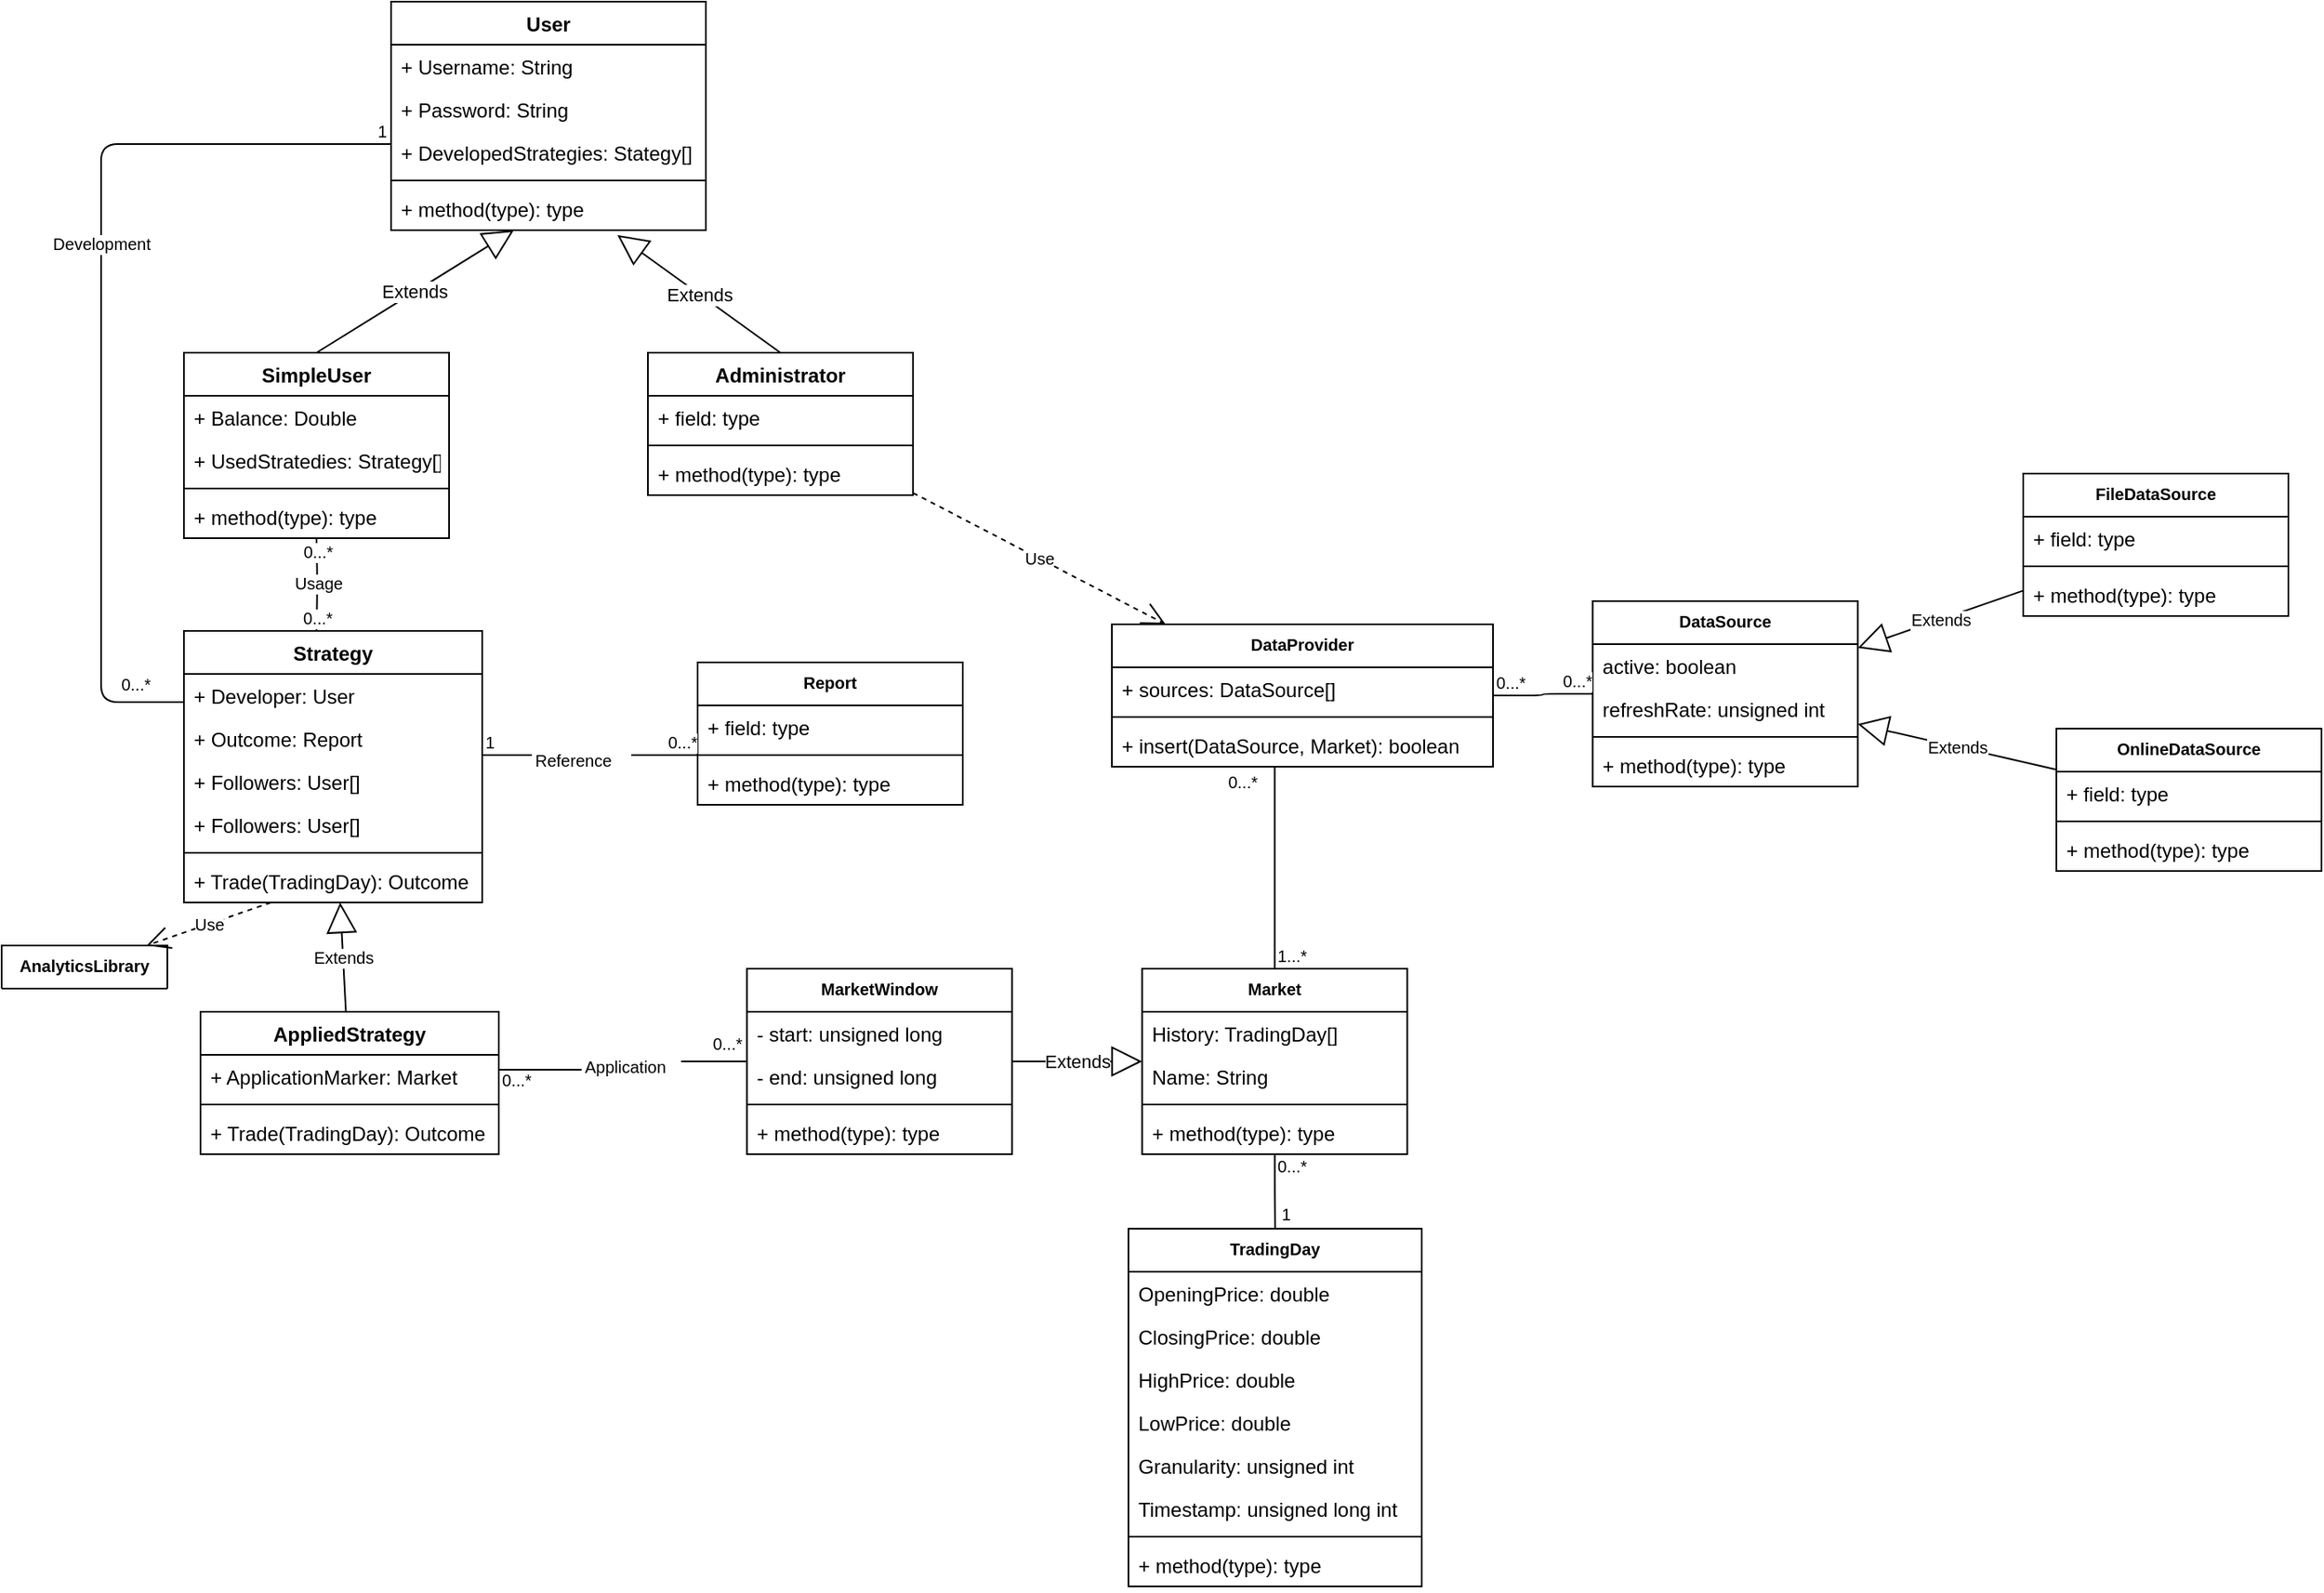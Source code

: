 <mxfile version="12.1.0" type="device" pages="1"><diagram id="v5j99fxaCt-rGzSb6MHj" name="Page-1"><mxGraphModel dx="1220" dy="713" grid="1" gridSize="10" guides="1" tooltips="1" connect="1" arrows="1" fold="1" page="1" pageScale="1" pageWidth="827" pageHeight="1169" math="0" shadow="0"><root><mxCell id="0"/><mxCell id="1" parent="0"/><mxCell id="GjZFAESUipkXRsJWzybH-46" value="" style="endArrow=none;html=1;edgeStyle=orthogonalEdgeStyle;fontSize=10;" parent="1" source="GjZFAESUipkXRsJWzybH-60" target="UcMuGA874gBzeVXGO4QP-2" edge="1"><mxGeometry relative="1" as="geometry"><mxPoint x="380" y="552" as="sourcePoint"/><mxPoint x="590" y="740" as="targetPoint"/><Array as="points"><mxPoint x="610" y="726"/><mxPoint x="610" y="726"/></Array></mxGeometry></mxCell><mxCell id="GjZFAESUipkXRsJWzybH-48" value="0...*" style="resizable=0;html=1;align=right;verticalAlign=bottom;labelBackgroundColor=#ffffff;fontSize=10;" parent="GjZFAESUipkXRsJWzybH-46" connectable="0" vertex="1"><mxGeometry x="1" relative="1" as="geometry"><mxPoint x="-3" y="-3" as="offset"/></mxGeometry></mxCell><mxCell id="GjZFAESUipkXRsJWzybH-1" value="User" style="swimlane;fontStyle=1;align=center;verticalAlign=top;childLayout=stackLayout;horizontal=1;startSize=26;horizontalStack=0;resizeParent=1;resizeParentMax=0;resizeLast=0;collapsible=1;marginBottom=0;" parent="1" vertex="1"><mxGeometry x="425" y="86" width="190" height="138" as="geometry"/></mxCell><mxCell id="GjZFAESUipkXRsJWzybH-2" value="+ Username: String" style="text;strokeColor=none;fillColor=none;align=left;verticalAlign=top;spacingLeft=4;spacingRight=4;overflow=hidden;rotatable=0;points=[[0,0.5],[1,0.5]];portConstraint=eastwest;" parent="GjZFAESUipkXRsJWzybH-1" vertex="1"><mxGeometry y="26" width="190" height="26" as="geometry"/></mxCell><mxCell id="GjZFAESUipkXRsJWzybH-79" value="+ Password: String" style="text;strokeColor=none;fillColor=none;align=left;verticalAlign=top;spacingLeft=4;spacingRight=4;overflow=hidden;rotatable=0;points=[[0,0.5],[1,0.5]];portConstraint=eastwest;" parent="GjZFAESUipkXRsJWzybH-1" vertex="1"><mxGeometry y="52" width="190" height="26" as="geometry"/></mxCell><mxCell id="GjZFAESUipkXRsJWzybH-81" value="+ DevelopedStrategies: Stategy[]" style="text;strokeColor=none;fillColor=none;align=left;verticalAlign=top;spacingLeft=4;spacingRight=4;overflow=hidden;rotatable=0;points=[[0,0.5],[1,0.5]];portConstraint=eastwest;" parent="GjZFAESUipkXRsJWzybH-1" vertex="1"><mxGeometry y="78" width="190" height="26" as="geometry"/></mxCell><mxCell id="GjZFAESUipkXRsJWzybH-3" value="" style="line;strokeWidth=1;fillColor=none;align=left;verticalAlign=middle;spacingTop=-1;spacingLeft=3;spacingRight=3;rotatable=0;labelPosition=right;points=[];portConstraint=eastwest;" parent="GjZFAESUipkXRsJWzybH-1" vertex="1"><mxGeometry y="104" width="190" height="8" as="geometry"/></mxCell><mxCell id="GjZFAESUipkXRsJWzybH-4" value="+ method(type): type" style="text;strokeColor=none;fillColor=none;align=left;verticalAlign=top;spacingLeft=4;spacingRight=4;overflow=hidden;rotatable=0;points=[[0,0.5],[1,0.5]];portConstraint=eastwest;" parent="GjZFAESUipkXRsJWzybH-1" vertex="1"><mxGeometry y="112" width="190" height="26" as="geometry"/></mxCell><mxCell id="GjZFAESUipkXRsJWzybH-5" value="SimpleUser" style="swimlane;fontStyle=1;align=center;verticalAlign=top;childLayout=stackLayout;horizontal=1;startSize=26;horizontalStack=0;resizeParent=1;resizeParentMax=0;resizeLast=0;collapsible=1;marginBottom=0;" parent="1" vertex="1"><mxGeometry x="300" y="298" width="160" height="112" as="geometry"/></mxCell><mxCell id="GjZFAESUipkXRsJWzybH-6" value="+ Balance: Double" style="text;strokeColor=none;fillColor=none;align=left;verticalAlign=top;spacingLeft=4;spacingRight=4;overflow=hidden;rotatable=0;points=[[0,0.5],[1,0.5]];portConstraint=eastwest;" parent="GjZFAESUipkXRsJWzybH-5" vertex="1"><mxGeometry y="26" width="160" height="26" as="geometry"/></mxCell><mxCell id="GjZFAESUipkXRsJWzybH-82" value="+ UsedStratedies: Strategy[]" style="text;strokeColor=none;fillColor=none;align=left;verticalAlign=top;spacingLeft=4;spacingRight=4;overflow=hidden;rotatable=0;points=[[0,0.5],[1,0.5]];portConstraint=eastwest;" parent="GjZFAESUipkXRsJWzybH-5" vertex="1"><mxGeometry y="52" width="160" height="26" as="geometry"/></mxCell><mxCell id="GjZFAESUipkXRsJWzybH-7" value="" style="line;strokeWidth=1;fillColor=none;align=left;verticalAlign=middle;spacingTop=-1;spacingLeft=3;spacingRight=3;rotatable=0;labelPosition=right;points=[];portConstraint=eastwest;" parent="GjZFAESUipkXRsJWzybH-5" vertex="1"><mxGeometry y="78" width="160" height="8" as="geometry"/></mxCell><mxCell id="GjZFAESUipkXRsJWzybH-8" value="+ method(type): type" style="text;strokeColor=none;fillColor=none;align=left;verticalAlign=top;spacingLeft=4;spacingRight=4;overflow=hidden;rotatable=0;points=[[0,0.5],[1,0.5]];portConstraint=eastwest;" parent="GjZFAESUipkXRsJWzybH-5" vertex="1"><mxGeometry y="86" width="160" height="26" as="geometry"/></mxCell><mxCell id="GjZFAESUipkXRsJWzybH-9" value="Administrator" style="swimlane;fontStyle=1;align=center;verticalAlign=top;childLayout=stackLayout;horizontal=1;startSize=26;horizontalStack=0;resizeParent=1;resizeParentMax=0;resizeLast=0;collapsible=1;marginBottom=0;" parent="1" vertex="1"><mxGeometry x="580" y="298" width="160" height="86" as="geometry"/></mxCell><mxCell id="GjZFAESUipkXRsJWzybH-10" value="+ field: type" style="text;strokeColor=none;fillColor=none;align=left;verticalAlign=top;spacingLeft=4;spacingRight=4;overflow=hidden;rotatable=0;points=[[0,0.5],[1,0.5]];portConstraint=eastwest;" parent="GjZFAESUipkXRsJWzybH-9" vertex="1"><mxGeometry y="26" width="160" height="26" as="geometry"/></mxCell><mxCell id="GjZFAESUipkXRsJWzybH-11" value="" style="line;strokeWidth=1;fillColor=none;align=left;verticalAlign=middle;spacingTop=-1;spacingLeft=3;spacingRight=3;rotatable=0;labelPosition=right;points=[];portConstraint=eastwest;" parent="GjZFAESUipkXRsJWzybH-9" vertex="1"><mxGeometry y="52" width="160" height="8" as="geometry"/></mxCell><mxCell id="GjZFAESUipkXRsJWzybH-12" value="+ method(type): type" style="text;strokeColor=none;fillColor=none;align=left;verticalAlign=top;spacingLeft=4;spacingRight=4;overflow=hidden;rotatable=0;points=[[0,0.5],[1,0.5]];portConstraint=eastwest;" parent="GjZFAESUipkXRsJWzybH-9" vertex="1"><mxGeometry y="60" width="160" height="26" as="geometry"/></mxCell><mxCell id="GjZFAESUipkXRsJWzybH-15" value="Extends" style="endArrow=block;endSize=16;endFill=0;html=1;exitX=0.5;exitY=0;exitDx=0;exitDy=0;" parent="1" source="GjZFAESUipkXRsJWzybH-5" target="GjZFAESUipkXRsJWzybH-4" edge="1"><mxGeometry width="160" relative="1" as="geometry"><mxPoint x="270" y="416" as="sourcePoint"/><mxPoint x="430" y="416" as="targetPoint"/></mxGeometry></mxCell><mxCell id="GjZFAESUipkXRsJWzybH-16" value="Extends" style="endArrow=block;endSize=16;endFill=0;html=1;exitX=0.5;exitY=0;exitDx=0;exitDy=0;entryX=0.719;entryY=1.115;entryDx=0;entryDy=0;entryPerimeter=0;" parent="1" source="GjZFAESUipkXRsJWzybH-9" target="GjZFAESUipkXRsJWzybH-4" edge="1"><mxGeometry width="160" relative="1" as="geometry"><mxPoint x="360" y="312" as="sourcePoint"/><mxPoint x="519.292" y="212" as="targetPoint"/></mxGeometry></mxCell><mxCell id="GjZFAESUipkXRsJWzybH-17" value="Strategy" style="swimlane;fontStyle=1;align=center;verticalAlign=top;childLayout=stackLayout;horizontal=1;startSize=26;horizontalStack=0;resizeParent=1;resizeParentMax=0;resizeLast=0;collapsible=1;marginBottom=0;" parent="1" vertex="1"><mxGeometry x="300" y="466" width="180" height="164" as="geometry"/></mxCell><mxCell id="GjZFAESUipkXRsJWzybH-18" value="+ Developer: User" style="text;strokeColor=none;fillColor=none;align=left;verticalAlign=top;spacingLeft=4;spacingRight=4;overflow=hidden;rotatable=0;points=[[0,0.5],[1,0.5]];portConstraint=eastwest;" parent="GjZFAESUipkXRsJWzybH-17" vertex="1"><mxGeometry y="26" width="180" height="26" as="geometry"/></mxCell><mxCell id="GjZFAESUipkXRsJWzybH-83" value="+ Outcome: Report" style="text;strokeColor=none;fillColor=none;align=left;verticalAlign=top;spacingLeft=4;spacingRight=4;overflow=hidden;rotatable=0;points=[[0,0.5],[1,0.5]];portConstraint=eastwest;" parent="GjZFAESUipkXRsJWzybH-17" vertex="1"><mxGeometry y="52" width="180" height="26" as="geometry"/></mxCell><mxCell id="GjZFAESUipkXRsJWzybH-84" value="+ Followers: User[]" style="text;strokeColor=none;fillColor=none;align=left;verticalAlign=top;spacingLeft=4;spacingRight=4;overflow=hidden;rotatable=0;points=[[0,0.5],[1,0.5]];portConstraint=eastwest;" parent="GjZFAESUipkXRsJWzybH-17" vertex="1"><mxGeometry y="78" width="180" height="26" as="geometry"/></mxCell><mxCell id="GjZFAESUipkXRsJWzybH-85" value="+ Followers: User[]" style="text;strokeColor=none;fillColor=none;align=left;verticalAlign=top;spacingLeft=4;spacingRight=4;overflow=hidden;rotatable=0;points=[[0,0.5],[1,0.5]];portConstraint=eastwest;" parent="GjZFAESUipkXRsJWzybH-17" vertex="1"><mxGeometry y="104" width="180" height="26" as="geometry"/></mxCell><mxCell id="GjZFAESUipkXRsJWzybH-19" value="" style="line;strokeWidth=1;fillColor=none;align=left;verticalAlign=middle;spacingTop=-1;spacingLeft=3;spacingRight=3;rotatable=0;labelPosition=right;points=[];portConstraint=eastwest;" parent="GjZFAESUipkXRsJWzybH-17" vertex="1"><mxGeometry y="130" width="180" height="8" as="geometry"/></mxCell><mxCell id="GjZFAESUipkXRsJWzybH-20" value="+ Trade(TradingDay): Outcome" style="text;strokeColor=none;fillColor=none;align=left;verticalAlign=top;spacingLeft=4;spacingRight=4;overflow=hidden;rotatable=0;points=[[0,0.5],[1,0.5]];portConstraint=eastwest;" parent="GjZFAESUipkXRsJWzybH-17" vertex="1"><mxGeometry y="138" width="180" height="26" as="geometry"/></mxCell><mxCell id="GjZFAESUipkXRsJWzybH-31" value="" style="group" parent="1" vertex="1" connectable="0"><mxGeometry x="320" y="416" as="geometry"/></mxCell><mxCell id="GjZFAESUipkXRsJWzybH-37" value="" style="endArrow=none;html=1;edgeStyle=orthogonalEdgeStyle;exitX=0.75;exitY=0;exitDx=0;exitDy=0;" parent="1" target="GjZFAESUipkXRsJWzybH-5" edge="1"><mxGeometry relative="1" as="geometry"><mxPoint x="380" y="466" as="sourcePoint"/><mxPoint x="380" y="426" as="targetPoint"/><Array as="points"/></mxGeometry></mxCell><mxCell id="GjZFAESUipkXRsJWzybH-38" value="0...*" style="resizable=0;html=1;align=left;verticalAlign=bottom;labelBackgroundColor=#ffffff;fontSize=10;" parent="GjZFAESUipkXRsJWzybH-37" connectable="0" vertex="1"><mxGeometry x="-1" relative="1" as="geometry"><mxPoint x="-10" as="offset"/></mxGeometry></mxCell><mxCell id="GjZFAESUipkXRsJWzybH-39" value="0...*" style="resizable=0;html=1;align=right;verticalAlign=bottom;labelBackgroundColor=#ffffff;fontSize=10;" parent="GjZFAESUipkXRsJWzybH-37" connectable="0" vertex="1"><mxGeometry x="1" relative="1" as="geometry"><mxPoint x="10" y="16" as="offset"/></mxGeometry></mxCell><mxCell id="GjZFAESUipkXRsJWzybH-40" value="Usage" style="text;html=1;resizable=0;points=[];align=center;verticalAlign=middle;labelBackgroundColor=#ffffff;fontSize=10;" parent="GjZFAESUipkXRsJWzybH-37" vertex="1" connectable="0"><mxGeometry x="-0.163" relative="1" as="geometry"><mxPoint y="-6" as="offset"/></mxGeometry></mxCell><mxCell id="GjZFAESUipkXRsJWzybH-41" value="Market" style="swimlane;fontStyle=1;align=center;verticalAlign=top;childLayout=stackLayout;horizontal=1;startSize=26;horizontalStack=0;resizeParent=1;resizeParentMax=0;resizeLast=0;collapsible=1;marginBottom=0;fontSize=10;" parent="1" vertex="1"><mxGeometry x="878.259" y="670" width="160" height="112" as="geometry"/></mxCell><mxCell id="GjZFAESUipkXRsJWzybH-42" value="History: TradingDay[]" style="text;strokeColor=none;fillColor=none;align=left;verticalAlign=top;spacingLeft=4;spacingRight=4;overflow=hidden;rotatable=0;points=[[0,0.5],[1,0.5]];portConstraint=eastwest;" parent="GjZFAESUipkXRsJWzybH-41" vertex="1"><mxGeometry y="26" width="160" height="26" as="geometry"/></mxCell><mxCell id="GjZFAESUipkXRsJWzybH-126" value="Name: String" style="text;strokeColor=none;fillColor=none;align=left;verticalAlign=top;spacingLeft=4;spacingRight=4;overflow=hidden;rotatable=0;points=[[0,0.5],[1,0.5]];portConstraint=eastwest;" parent="GjZFAESUipkXRsJWzybH-41" vertex="1"><mxGeometry y="52" width="160" height="26" as="geometry"/></mxCell><mxCell id="GjZFAESUipkXRsJWzybH-43" value="" style="line;strokeWidth=1;fillColor=none;align=left;verticalAlign=middle;spacingTop=-1;spacingLeft=3;spacingRight=3;rotatable=0;labelPosition=right;points=[];portConstraint=eastwest;" parent="GjZFAESUipkXRsJWzybH-41" vertex="1"><mxGeometry y="78" width="160" height="8" as="geometry"/></mxCell><mxCell id="GjZFAESUipkXRsJWzybH-44" value="+ method(type): type" style="text;strokeColor=none;fillColor=none;align=left;verticalAlign=top;spacingLeft=4;spacingRight=4;overflow=hidden;rotatable=0;points=[[0,0.5],[1,0.5]];portConstraint=eastwest;" parent="GjZFAESUipkXRsJWzybH-41" vertex="1"><mxGeometry y="86" width="160" height="26" as="geometry"/></mxCell><mxCell id="GjZFAESUipkXRsJWzybH-49" value="Report" style="swimlane;fontStyle=1;align=center;verticalAlign=top;childLayout=stackLayout;horizontal=1;startSize=26;horizontalStack=0;resizeParent=1;resizeParentMax=0;resizeLast=0;collapsible=1;marginBottom=0;fontSize=10;" parent="1" vertex="1"><mxGeometry x="610" y="485" width="160" height="86" as="geometry"/></mxCell><mxCell id="GjZFAESUipkXRsJWzybH-50" value="+ field: type" style="text;strokeColor=none;fillColor=none;align=left;verticalAlign=top;spacingLeft=4;spacingRight=4;overflow=hidden;rotatable=0;points=[[0,0.5],[1,0.5]];portConstraint=eastwest;" parent="GjZFAESUipkXRsJWzybH-49" vertex="1"><mxGeometry y="26" width="160" height="26" as="geometry"/></mxCell><mxCell id="GjZFAESUipkXRsJWzybH-51" value="" style="line;strokeWidth=1;fillColor=none;align=left;verticalAlign=middle;spacingTop=-1;spacingLeft=3;spacingRight=3;rotatable=0;labelPosition=right;points=[];portConstraint=eastwest;" parent="GjZFAESUipkXRsJWzybH-49" vertex="1"><mxGeometry y="52" width="160" height="8" as="geometry"/></mxCell><mxCell id="GjZFAESUipkXRsJWzybH-52" value="+ method(type): type" style="text;strokeColor=none;fillColor=none;align=left;verticalAlign=top;spacingLeft=4;spacingRight=4;overflow=hidden;rotatable=0;points=[[0,0.5],[1,0.5]];portConstraint=eastwest;" parent="GjZFAESUipkXRsJWzybH-49" vertex="1"><mxGeometry y="60" width="160" height="26" as="geometry"/></mxCell><mxCell id="GjZFAESUipkXRsJWzybH-53" value="" style="endArrow=none;html=1;edgeStyle=orthogonalEdgeStyle;fontSize=10;entryX=0;entryY=0.5;entryDx=0;entryDy=0;entryPerimeter=0;" parent="1" source="GjZFAESUipkXRsJWzybH-59" target="GjZFAESUipkXRsJWzybH-51" edge="1"><mxGeometry relative="1" as="geometry"><mxPoint x="460" y="518" as="sourcePoint"/><mxPoint x="570" y="518" as="targetPoint"/></mxGeometry></mxCell><mxCell id="GjZFAESUipkXRsJWzybH-55" value="0...*" style="resizable=0;html=1;align=right;verticalAlign=bottom;labelBackgroundColor=#ffffff;fontSize=10;" parent="GjZFAESUipkXRsJWzybH-53" connectable="0" vertex="1"><mxGeometry x="1" relative="1" as="geometry"/></mxCell><mxCell id="GjZFAESUipkXRsJWzybH-66" value="DataProvider" style="swimlane;fontStyle=1;align=center;verticalAlign=top;childLayout=stackLayout;horizontal=1;startSize=26;horizontalStack=0;resizeParent=1;resizeParentMax=0;resizeLast=0;collapsible=1;marginBottom=0;fillColor=#ffffff;fontSize=10;" parent="1" vertex="1"><mxGeometry x="860" y="462" width="230" height="86" as="geometry"/></mxCell><mxCell id="GjZFAESUipkXRsJWzybH-67" value="+ sources: DataSource[]" style="text;strokeColor=none;fillColor=none;align=left;verticalAlign=top;spacingLeft=4;spacingRight=4;overflow=hidden;rotatable=0;points=[[0,0.5],[1,0.5]];portConstraint=eastwest;" parent="GjZFAESUipkXRsJWzybH-66" vertex="1"><mxGeometry y="26" width="230" height="26" as="geometry"/></mxCell><mxCell id="GjZFAESUipkXRsJWzybH-68" value="" style="line;strokeWidth=1;fillColor=none;align=left;verticalAlign=middle;spacingTop=-1;spacingLeft=3;spacingRight=3;rotatable=0;labelPosition=right;points=[];portConstraint=eastwest;" parent="GjZFAESUipkXRsJWzybH-66" vertex="1"><mxGeometry y="52" width="230" height="8" as="geometry"/></mxCell><mxCell id="GjZFAESUipkXRsJWzybH-69" value="+ insert(DataSource, Market): boolean" style="text;strokeColor=none;fillColor=none;align=left;verticalAlign=top;spacingLeft=4;spacingRight=4;overflow=hidden;rotatable=0;points=[[0,0.5],[1,0.5]];portConstraint=eastwest;" parent="GjZFAESUipkXRsJWzybH-66" vertex="1"><mxGeometry y="60" width="230" height="26" as="geometry"/></mxCell><mxCell id="GjZFAESUipkXRsJWzybH-73" value="" style="endArrow=none;html=1;edgeStyle=orthogonalEdgeStyle;fontSize=10;" parent="1" source="GjZFAESUipkXRsJWzybH-41" target="GjZFAESUipkXRsJWzybH-66" edge="1"><mxGeometry relative="1" as="geometry"><mxPoint x="700" y="786" as="sourcePoint"/><mxPoint x="860.0" y="786" as="targetPoint"/><Array as="points"><mxPoint x="940" y="729"/></Array></mxGeometry></mxCell><mxCell id="GjZFAESUipkXRsJWzybH-74" value="1...*" style="resizable=0;html=1;align=left;verticalAlign=bottom;labelBackgroundColor=#ffffff;fontSize=10;" parent="GjZFAESUipkXRsJWzybH-73" connectable="0" vertex="1"><mxGeometry x="-1" relative="1" as="geometry"/></mxCell><mxCell id="GjZFAESUipkXRsJWzybH-75" value="0...*" style="resizable=0;html=1;align=right;verticalAlign=bottom;labelBackgroundColor=#ffffff;fontSize=10;" parent="GjZFAESUipkXRsJWzybH-73" connectable="0" vertex="1"><mxGeometry x="1" relative="1" as="geometry"><mxPoint x="-9.5" y="17.5" as="offset"/></mxGeometry></mxCell><mxCell id="GjZFAESUipkXRsJWzybH-23" value="" style="endArrow=none;html=1;edgeStyle=orthogonalEdgeStyle;" parent="1" source="GjZFAESUipkXRsJWzybH-1" target="GjZFAESUipkXRsJWzybH-17" edge="1"><mxGeometry relative="1" as="geometry"><mxPoint x="300" y="576" as="sourcePoint"/><mxPoint x="460" y="576" as="targetPoint"/><Array as="points"><mxPoint x="250" y="172"/><mxPoint x="250" y="509"/></Array></mxGeometry></mxCell><mxCell id="GjZFAESUipkXRsJWzybH-24" value="1" style="resizable=0;html=1;align=left;verticalAlign=bottom;labelBackgroundColor=#ffffff;fontSize=10;" parent="GjZFAESUipkXRsJWzybH-23" connectable="0" vertex="1"><mxGeometry x="-1" relative="1" as="geometry"><mxPoint x="-10" as="offset"/></mxGeometry></mxCell><mxCell id="GjZFAESUipkXRsJWzybH-25" value="0...*" style="resizable=0;html=1;align=right;verticalAlign=bottom;labelBackgroundColor=#ffffff;fontSize=10;" parent="GjZFAESUipkXRsJWzybH-23" connectable="0" vertex="1"><mxGeometry x="1" relative="1" as="geometry"><mxPoint x="-20" y="-3" as="offset"/></mxGeometry></mxCell><mxCell id="GjZFAESUipkXRsJWzybH-26" value="Development" style="text;html=1;resizable=0;points=[];align=center;verticalAlign=middle;labelBackgroundColor=#ffffff;fontSize=10;" parent="GjZFAESUipkXRsJWzybH-23" vertex="1" connectable="0"><mxGeometry x="-0.163" relative="1" as="geometry"><mxPoint as="offset"/></mxGeometry></mxCell><mxCell id="GjZFAESUipkXRsJWzybH-89" value="TradingDay" style="swimlane;fontStyle=1;align=center;verticalAlign=top;childLayout=stackLayout;horizontal=1;startSize=26;horizontalStack=0;resizeParent=1;resizeParentMax=0;resizeLast=0;collapsible=1;marginBottom=0;fontSize=10;" parent="1" vertex="1"><mxGeometry x="870" y="827" width="177" height="216" as="geometry"/></mxCell><mxCell id="GjZFAESUipkXRsJWzybH-90" value="OpeningPrice: double" style="text;strokeColor=none;fillColor=none;align=left;verticalAlign=top;spacingLeft=4;spacingRight=4;overflow=hidden;rotatable=0;points=[[0,0.5],[1,0.5]];portConstraint=eastwest;" parent="GjZFAESUipkXRsJWzybH-89" vertex="1"><mxGeometry y="26" width="177" height="26" as="geometry"/></mxCell><mxCell id="GjZFAESUipkXRsJWzybH-115" value="ClosingPrice: double" style="text;strokeColor=none;fillColor=none;align=left;verticalAlign=top;spacingLeft=4;spacingRight=4;overflow=hidden;rotatable=0;points=[[0,0.5],[1,0.5]];portConstraint=eastwest;" parent="GjZFAESUipkXRsJWzybH-89" vertex="1"><mxGeometry y="52" width="177" height="26" as="geometry"/></mxCell><mxCell id="GjZFAESUipkXRsJWzybH-116" value="HighPrice: double" style="text;strokeColor=none;fillColor=none;align=left;verticalAlign=top;spacingLeft=4;spacingRight=4;overflow=hidden;rotatable=0;points=[[0,0.5],[1,0.5]];portConstraint=eastwest;" parent="GjZFAESUipkXRsJWzybH-89" vertex="1"><mxGeometry y="78" width="177" height="26" as="geometry"/></mxCell><mxCell id="GjZFAESUipkXRsJWzybH-123" value="LowPrice: double" style="text;strokeColor=none;fillColor=none;align=left;verticalAlign=top;spacingLeft=4;spacingRight=4;overflow=hidden;rotatable=0;points=[[0,0.5],[1,0.5]];portConstraint=eastwest;" parent="GjZFAESUipkXRsJWzybH-89" vertex="1"><mxGeometry y="104" width="177" height="26" as="geometry"/></mxCell><mxCell id="GjZFAESUipkXRsJWzybH-124" value="Granularity: unsigned int" style="text;strokeColor=none;fillColor=none;align=left;verticalAlign=top;spacingLeft=4;spacingRight=4;overflow=hidden;rotatable=0;points=[[0,0.5],[1,0.5]];portConstraint=eastwest;" parent="GjZFAESUipkXRsJWzybH-89" vertex="1"><mxGeometry y="130" width="177" height="26" as="geometry"/></mxCell><mxCell id="GjZFAESUipkXRsJWzybH-125" value="Timestamp: unsigned long int" style="text;strokeColor=none;fillColor=none;align=left;verticalAlign=top;spacingLeft=4;spacingRight=4;overflow=hidden;rotatable=0;points=[[0,0.5],[1,0.5]];portConstraint=eastwest;" parent="GjZFAESUipkXRsJWzybH-89" vertex="1"><mxGeometry y="156" width="177" height="26" as="geometry"/></mxCell><mxCell id="GjZFAESUipkXRsJWzybH-91" value="" style="line;strokeWidth=1;fillColor=none;align=left;verticalAlign=middle;spacingTop=-1;spacingLeft=3;spacingRight=3;rotatable=0;labelPosition=right;points=[];portConstraint=eastwest;" parent="GjZFAESUipkXRsJWzybH-89" vertex="1"><mxGeometry y="182" width="177" height="8" as="geometry"/></mxCell><mxCell id="GjZFAESUipkXRsJWzybH-92" value="+ method(type): type" style="text;strokeColor=none;fillColor=none;align=left;verticalAlign=top;spacingLeft=4;spacingRight=4;overflow=hidden;rotatable=0;points=[[0,0.5],[1,0.5]];portConstraint=eastwest;" parent="GjZFAESUipkXRsJWzybH-89" vertex="1"><mxGeometry y="190" width="177" height="26" as="geometry"/></mxCell><mxCell id="GjZFAESUipkXRsJWzybH-93" value="Extends" style="endArrow=block;endSize=16;endFill=0;html=1;fontSize=10;" parent="1" source="GjZFAESUipkXRsJWzybH-94" target="GjZFAESUipkXRsJWzybH-17" edge="1"><mxGeometry width="160" relative="1" as="geometry"><mxPoint x="360" y="686" as="sourcePoint"/><mxPoint x="410" y="936" as="targetPoint"/></mxGeometry></mxCell><mxCell id="GjZFAESUipkXRsJWzybH-94" value="AppliedStrategy" style="swimlane;fontStyle=1;align=center;verticalAlign=top;childLayout=stackLayout;horizontal=1;startSize=26;horizontalStack=0;resizeParent=1;resizeParentMax=0;resizeLast=0;collapsible=1;marginBottom=0;" parent="1" vertex="1"><mxGeometry x="310" y="696" width="180" height="86" as="geometry"/></mxCell><mxCell id="GjZFAESUipkXRsJWzybH-95" value="+ ApplicationMarker: Market" style="text;strokeColor=none;fillColor=none;align=left;verticalAlign=top;spacingLeft=4;spacingRight=4;overflow=hidden;rotatable=0;points=[[0,0.5],[1,0.5]];portConstraint=eastwest;" parent="GjZFAESUipkXRsJWzybH-94" vertex="1"><mxGeometry y="26" width="180" height="26" as="geometry"/></mxCell><mxCell id="GjZFAESUipkXRsJWzybH-99" value="" style="line;strokeWidth=1;fillColor=none;align=left;verticalAlign=middle;spacingTop=-1;spacingLeft=3;spacingRight=3;rotatable=0;labelPosition=right;points=[];portConstraint=eastwest;" parent="GjZFAESUipkXRsJWzybH-94" vertex="1"><mxGeometry y="52" width="180" height="8" as="geometry"/></mxCell><mxCell id="GjZFAESUipkXRsJWzybH-100" value="+ Trade(TradingDay): Outcome" style="text;strokeColor=none;fillColor=none;align=left;verticalAlign=top;spacingLeft=4;spacingRight=4;overflow=hidden;rotatable=0;points=[[0,0.5],[1,0.5]];portConstraint=eastwest;" parent="GjZFAESUipkXRsJWzybH-94" vertex="1"><mxGeometry y="60" width="180" height="26" as="geometry"/></mxCell><mxCell id="GjZFAESUipkXRsJWzybH-102" value="" style="endArrow=none;html=1;edgeStyle=orthogonalEdgeStyle;fontSize=10;" parent="1" source="GjZFAESUipkXRsJWzybH-41" target="GjZFAESUipkXRsJWzybH-89" edge="1"><mxGeometry relative="1" as="geometry"><mxPoint x="438.5" y="937" as="sourcePoint"/><mxPoint x="598.5" y="937" as="targetPoint"/></mxGeometry></mxCell><mxCell id="GjZFAESUipkXRsJWzybH-103" value="0...*" style="resizable=0;html=1;align=left;verticalAlign=bottom;labelBackgroundColor=#ffffff;fontSize=10;" parent="GjZFAESUipkXRsJWzybH-102" connectable="0" vertex="1"><mxGeometry x="-1" relative="1" as="geometry"><mxPoint y="15" as="offset"/></mxGeometry></mxCell><mxCell id="GjZFAESUipkXRsJWzybH-104" value="1" style="resizable=0;html=1;align=right;verticalAlign=bottom;labelBackgroundColor=#ffffff;fontSize=10;" parent="GjZFAESUipkXRsJWzybH-102" connectable="0" vertex="1"><mxGeometry x="1" relative="1" as="geometry"><mxPoint x="10" as="offset"/></mxGeometry></mxCell><mxCell id="GjZFAESUipkXRsJWzybH-105" value="AnalyticsLibrary" style="swimlane;fontStyle=1;align=center;verticalAlign=top;childLayout=stackLayout;horizontal=1;startSize=26;horizontalStack=0;resizeParent=1;resizeParentMax=0;resizeLast=0;collapsible=1;marginBottom=0;fillColor=#ffffff;fontSize=10;" parent="1" vertex="1" collapsed="1"><mxGeometry x="190" y="656" width="100" height="26" as="geometry"><mxRectangle x="-230" y="538" width="160" height="86" as="alternateBounds"/></mxGeometry></mxCell><mxCell id="GjZFAESUipkXRsJWzybH-106" value="+ field: type" style="text;strokeColor=none;fillColor=none;align=left;verticalAlign=top;spacingLeft=4;spacingRight=4;overflow=hidden;rotatable=0;points=[[0,0.5],[1,0.5]];portConstraint=eastwest;" parent="GjZFAESUipkXRsJWzybH-105" vertex="1"><mxGeometry y="26" width="100" height="26" as="geometry"/></mxCell><mxCell id="GjZFAESUipkXRsJWzybH-107" value="" style="line;strokeWidth=1;fillColor=none;align=left;verticalAlign=middle;spacingTop=-1;spacingLeft=3;spacingRight=3;rotatable=0;labelPosition=right;points=[];portConstraint=eastwest;" parent="GjZFAESUipkXRsJWzybH-105" vertex="1"><mxGeometry y="52" width="100" height="8" as="geometry"/></mxCell><mxCell id="GjZFAESUipkXRsJWzybH-108" value="+ method(type): type" style="text;strokeColor=none;fillColor=none;align=left;verticalAlign=top;spacingLeft=4;spacingRight=4;overflow=hidden;rotatable=0;points=[[0,0.5],[1,0.5]];portConstraint=eastwest;" parent="GjZFAESUipkXRsJWzybH-105" vertex="1"><mxGeometry y="60" width="100" height="26" as="geometry"/></mxCell><mxCell id="GjZFAESUipkXRsJWzybH-113" value="Use" style="endArrow=open;endSize=12;dashed=1;html=1;fontSize=10;" parent="1" source="GjZFAESUipkXRsJWzybH-20" target="GjZFAESUipkXRsJWzybH-105" edge="1"><mxGeometry width="160" relative="1" as="geometry"><mxPoint x="125" y="547" as="sourcePoint"/><mxPoint x="285" y="547" as="targetPoint"/></mxGeometry></mxCell><mxCell id="GjZFAESUipkXRsJWzybH-128" value="Use" style="endArrow=open;endSize=12;dashed=1;html=1;fontSize=10;" parent="1" source="GjZFAESUipkXRsJWzybH-9" target="GjZFAESUipkXRsJWzybH-66" edge="1"><mxGeometry width="160" relative="1" as="geometry"><mxPoint x="790" y="376" as="sourcePoint"/><mxPoint x="950" y="376" as="targetPoint"/></mxGeometry></mxCell><mxCell id="GjZFAESUipkXRsJWzybH-129" value="DataSource" style="swimlane;fontStyle=1;align=center;verticalAlign=top;childLayout=stackLayout;horizontal=1;startSize=26;horizontalStack=0;resizeParent=1;resizeParentMax=0;resizeLast=0;collapsible=1;marginBottom=0;fillColor=#ffffff;fontSize=10;" parent="1" vertex="1"><mxGeometry x="1150.167" y="448" width="160" height="112" as="geometry"/></mxCell><mxCell id="GjZFAESUipkXRsJWzybH-130" value="active: boolean" style="text;strokeColor=none;fillColor=none;align=left;verticalAlign=top;spacingLeft=4;spacingRight=4;overflow=hidden;rotatable=0;points=[[0,0.5],[1,0.5]];portConstraint=eastwest;" parent="GjZFAESUipkXRsJWzybH-129" vertex="1"><mxGeometry y="26" width="160" height="26" as="geometry"/></mxCell><mxCell id="GjZFAESUipkXRsJWzybH-152" value="refreshRate: unsigned int" style="text;strokeColor=none;fillColor=none;align=left;verticalAlign=top;spacingLeft=4;spacingRight=4;overflow=hidden;rotatable=0;points=[[0,0.5],[1,0.5]];portConstraint=eastwest;" parent="GjZFAESUipkXRsJWzybH-129" vertex="1"><mxGeometry y="52" width="160" height="26" as="geometry"/></mxCell><mxCell id="GjZFAESUipkXRsJWzybH-131" value="" style="line;strokeWidth=1;fillColor=none;align=left;verticalAlign=middle;spacingTop=-1;spacingLeft=3;spacingRight=3;rotatable=0;labelPosition=right;points=[];portConstraint=eastwest;" parent="GjZFAESUipkXRsJWzybH-129" vertex="1"><mxGeometry y="78" width="160" height="8" as="geometry"/></mxCell><mxCell id="GjZFAESUipkXRsJWzybH-132" value="+ method(type): type" style="text;strokeColor=none;fillColor=none;align=left;verticalAlign=top;spacingLeft=4;spacingRight=4;overflow=hidden;rotatable=0;points=[[0,0.5],[1,0.5]];portConstraint=eastwest;" parent="GjZFAESUipkXRsJWzybH-129" vertex="1"><mxGeometry y="86" width="160" height="26" as="geometry"/></mxCell><mxCell id="GjZFAESUipkXRsJWzybH-133" value="" style="endArrow=none;html=1;edgeStyle=orthogonalEdgeStyle;fontSize=10;" parent="1" source="GjZFAESUipkXRsJWzybH-66" target="GjZFAESUipkXRsJWzybH-129" edge="1"><mxGeometry relative="1" as="geometry"><mxPoint x="1060" y="656" as="sourcePoint"/><mxPoint x="1220" y="656" as="targetPoint"/></mxGeometry></mxCell><mxCell id="GjZFAESUipkXRsJWzybH-134" value="0...*" style="resizable=0;html=1;align=left;verticalAlign=bottom;labelBackgroundColor=#ffffff;fontSize=10;" parent="GjZFAESUipkXRsJWzybH-133" connectable="0" vertex="1"><mxGeometry x="-1" relative="1" as="geometry"/></mxCell><mxCell id="GjZFAESUipkXRsJWzybH-135" value="0...*" style="resizable=0;html=1;align=right;verticalAlign=bottom;labelBackgroundColor=#ffffff;fontSize=10;" parent="GjZFAESUipkXRsJWzybH-133" connectable="0" vertex="1"><mxGeometry x="1" relative="1" as="geometry"/></mxCell><mxCell id="GjZFAESUipkXRsJWzybH-136" value="FileDataSource" style="swimlane;fontStyle=1;align=center;verticalAlign=top;childLayout=stackLayout;horizontal=1;startSize=26;horizontalStack=0;resizeParent=1;resizeParentMax=0;resizeLast=0;collapsible=1;marginBottom=0;fillColor=#ffffff;fontSize=10;" parent="1" vertex="1"><mxGeometry x="1410" y="371" width="160" height="86" as="geometry"/></mxCell><mxCell id="GjZFAESUipkXRsJWzybH-137" value="+ field: type" style="text;strokeColor=none;fillColor=none;align=left;verticalAlign=top;spacingLeft=4;spacingRight=4;overflow=hidden;rotatable=0;points=[[0,0.5],[1,0.5]];portConstraint=eastwest;" parent="GjZFAESUipkXRsJWzybH-136" vertex="1"><mxGeometry y="26" width="160" height="26" as="geometry"/></mxCell><mxCell id="GjZFAESUipkXRsJWzybH-138" value="" style="line;strokeWidth=1;fillColor=none;align=left;verticalAlign=middle;spacingTop=-1;spacingLeft=3;spacingRight=3;rotatable=0;labelPosition=right;points=[];portConstraint=eastwest;" parent="GjZFAESUipkXRsJWzybH-136" vertex="1"><mxGeometry y="52" width="160" height="8" as="geometry"/></mxCell><mxCell id="GjZFAESUipkXRsJWzybH-139" value="+ method(type): type" style="text;strokeColor=none;fillColor=none;align=left;verticalAlign=top;spacingLeft=4;spacingRight=4;overflow=hidden;rotatable=0;points=[[0,0.5],[1,0.5]];portConstraint=eastwest;" parent="GjZFAESUipkXRsJWzybH-136" vertex="1"><mxGeometry y="60" width="160" height="26" as="geometry"/></mxCell><mxCell id="GjZFAESUipkXRsJWzybH-141" value="OnlineDataSource" style="swimlane;fontStyle=1;align=center;verticalAlign=top;childLayout=stackLayout;horizontal=1;startSize=26;horizontalStack=0;resizeParent=1;resizeParentMax=0;resizeLast=0;collapsible=1;marginBottom=0;fillColor=#ffffff;fontSize=10;" parent="1" vertex="1"><mxGeometry x="1430" y="525" width="160" height="86" as="geometry"/></mxCell><mxCell id="GjZFAESUipkXRsJWzybH-142" value="+ field: type" style="text;strokeColor=none;fillColor=none;align=left;verticalAlign=top;spacingLeft=4;spacingRight=4;overflow=hidden;rotatable=0;points=[[0,0.5],[1,0.5]];portConstraint=eastwest;" parent="GjZFAESUipkXRsJWzybH-141" vertex="1"><mxGeometry y="26" width="160" height="26" as="geometry"/></mxCell><mxCell id="GjZFAESUipkXRsJWzybH-143" value="" style="line;strokeWidth=1;fillColor=none;align=left;verticalAlign=middle;spacingTop=-1;spacingLeft=3;spacingRight=3;rotatable=0;labelPosition=right;points=[];portConstraint=eastwest;" parent="GjZFAESUipkXRsJWzybH-141" vertex="1"><mxGeometry y="52" width="160" height="8" as="geometry"/></mxCell><mxCell id="GjZFAESUipkXRsJWzybH-144" value="+ method(type): type" style="text;strokeColor=none;fillColor=none;align=left;verticalAlign=top;spacingLeft=4;spacingRight=4;overflow=hidden;rotatable=0;points=[[0,0.5],[1,0.5]];portConstraint=eastwest;" parent="GjZFAESUipkXRsJWzybH-141" vertex="1"><mxGeometry y="60" width="160" height="26" as="geometry"/></mxCell><mxCell id="GjZFAESUipkXRsJWzybH-145" value="Extends" style="endArrow=block;endSize=16;endFill=0;html=1;fontSize=10;" parent="1" source="GjZFAESUipkXRsJWzybH-141" target="GjZFAESUipkXRsJWzybH-129" edge="1"><mxGeometry width="160" relative="1" as="geometry"><mxPoint x="1190" y="591" as="sourcePoint"/><mxPoint x="1350" y="591" as="targetPoint"/></mxGeometry></mxCell><mxCell id="GjZFAESUipkXRsJWzybH-146" value="Extends" style="endArrow=block;endSize=16;endFill=0;html=1;fontSize=10;" parent="1" source="GjZFAESUipkXRsJWzybH-136" target="GjZFAESUipkXRsJWzybH-129" edge="1"><mxGeometry width="160" relative="1" as="geometry"><mxPoint x="1380" y="473.754" as="sourcePoint"/><mxPoint x="1320.167" y="455.246" as="targetPoint"/></mxGeometry></mxCell><mxCell id="GjZFAESUipkXRsJWzybH-59" value="Reference" style="text;html=1;resizable=0;points=[];autosize=1;align=left;verticalAlign=top;spacingTop=-4;fontSize=10;" parent="1" vertex="1"><mxGeometry x="510" y="536" width="60" height="10" as="geometry"/></mxCell><mxCell id="GjZFAESUipkXRsJWzybH-156" value="" style="endArrow=none;html=1;edgeStyle=orthogonalEdgeStyle;fontSize=10;entryX=0;entryY=0.5;entryDx=0;entryDy=0;entryPerimeter=0;" parent="1" source="GjZFAESUipkXRsJWzybH-17" target="GjZFAESUipkXRsJWzybH-59" edge="1"><mxGeometry relative="1" as="geometry"><mxPoint x="480.0" y="548.333" as="sourcePoint"/><mxPoint x="580.167" y="518.333" as="targetPoint"/><Array as="points"><mxPoint x="490" y="541"/><mxPoint x="490" y="541"/></Array></mxGeometry></mxCell><mxCell id="GjZFAESUipkXRsJWzybH-157" value="1" style="resizable=0;html=1;align=left;verticalAlign=bottom;labelBackgroundColor=#ffffff;fontSize=10;" parent="GjZFAESUipkXRsJWzybH-156" connectable="0" vertex="1"><mxGeometry x="-1" relative="1" as="geometry"/></mxCell><mxCell id="GjZFAESUipkXRsJWzybH-60" value="Application" style="text;html=1;resizable=0;points=[];autosize=1;align=left;verticalAlign=top;spacingTop=-4;fontSize=10;fillColor=#ffffff;" parent="1" vertex="1"><mxGeometry x="540" y="721" width="60" height="10" as="geometry"/></mxCell><mxCell id="GjZFAESUipkXRsJWzybH-159" value="" style="endArrow=none;html=1;edgeStyle=orthogonalEdgeStyle;fontSize=10;" parent="1" source="GjZFAESUipkXRsJWzybH-94" target="GjZFAESUipkXRsJWzybH-60" edge="1"><mxGeometry relative="1" as="geometry"><mxPoint x="490.0" y="765" as="sourcePoint"/><mxPoint x="689.759" y="765" as="targetPoint"/><Array as="points"><mxPoint x="540" y="730"/></Array></mxGeometry></mxCell><mxCell id="GjZFAESUipkXRsJWzybH-160" value="0...*" style="resizable=0;html=1;align=left;verticalAlign=bottom;labelBackgroundColor=#ffffff;fontSize=10;" parent="GjZFAESUipkXRsJWzybH-159" connectable="0" vertex="1"><mxGeometry x="-1" relative="1" as="geometry"><mxPoint y="14" as="offset"/></mxGeometry></mxCell><mxCell id="UcMuGA874gBzeVXGO4QP-2" value="MarketWindow" style="swimlane;fontStyle=1;align=center;verticalAlign=top;childLayout=stackLayout;horizontal=1;startSize=26;horizontalStack=0;resizeParent=1;resizeParentMax=0;resizeLast=0;collapsible=1;marginBottom=0;fontSize=10;" vertex="1" parent="1"><mxGeometry x="639.759" y="670" width="160" height="112" as="geometry"/></mxCell><mxCell id="UcMuGA874gBzeVXGO4QP-3" value="- start: unsigned long" style="text;strokeColor=none;fillColor=none;align=left;verticalAlign=top;spacingLeft=4;spacingRight=4;overflow=hidden;rotatable=0;points=[[0,0.5],[1,0.5]];portConstraint=eastwest;" vertex="1" parent="UcMuGA874gBzeVXGO4QP-2"><mxGeometry y="26" width="160" height="26" as="geometry"/></mxCell><mxCell id="UcMuGA874gBzeVXGO4QP-4" value="- end: unsigned long" style="text;strokeColor=none;fillColor=none;align=left;verticalAlign=top;spacingLeft=4;spacingRight=4;overflow=hidden;rotatable=0;points=[[0,0.5],[1,0.5]];portConstraint=eastwest;" vertex="1" parent="UcMuGA874gBzeVXGO4QP-2"><mxGeometry y="52" width="160" height="26" as="geometry"/></mxCell><mxCell id="UcMuGA874gBzeVXGO4QP-5" value="" style="line;strokeWidth=1;fillColor=none;align=left;verticalAlign=middle;spacingTop=-1;spacingLeft=3;spacingRight=3;rotatable=0;labelPosition=right;points=[];portConstraint=eastwest;" vertex="1" parent="UcMuGA874gBzeVXGO4QP-2"><mxGeometry y="78" width="160" height="8" as="geometry"/></mxCell><mxCell id="UcMuGA874gBzeVXGO4QP-6" value="+ method(type): type" style="text;strokeColor=none;fillColor=none;align=left;verticalAlign=top;spacingLeft=4;spacingRight=4;overflow=hidden;rotatable=0;points=[[0,0.5],[1,0.5]];portConstraint=eastwest;" vertex="1" parent="UcMuGA874gBzeVXGO4QP-2"><mxGeometry y="86" width="160" height="26" as="geometry"/></mxCell><mxCell id="UcMuGA874gBzeVXGO4QP-8" value="Extends" style="endArrow=block;endSize=16;endFill=0;html=1;" edge="1" parent="1" source="UcMuGA874gBzeVXGO4QP-2" target="GjZFAESUipkXRsJWzybH-41"><mxGeometry width="160" relative="1" as="geometry"><mxPoint x="490" y="660" as="sourcePoint"/><mxPoint x="650" y="660" as="targetPoint"/></mxGeometry></mxCell></root></mxGraphModel></diagram></mxfile>